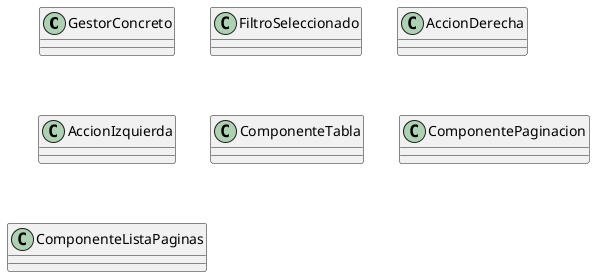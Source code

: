 @startuml
class GestorConcreto
class FiltroSeleccionado
class AccionDerecha
Class AccionIzquierda
Class ComponenteTabla
class ComponentePaginacion
class ComponenteListaPaginas

@enduml
